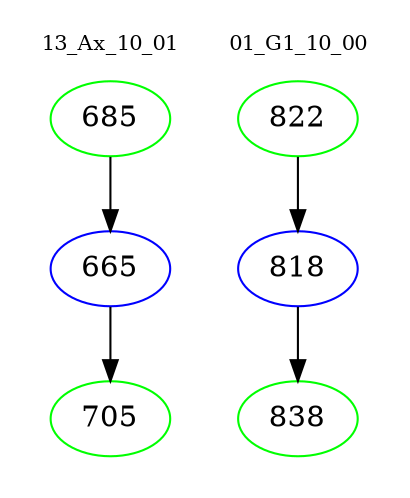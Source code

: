 digraph{
subgraph cluster_0 {
color = white
label = "13_Ax_10_01";
fontsize=10;
T0_685 [label="685", color="green"]
T0_685 -> T0_665 [color="black"]
T0_665 [label="665", color="blue"]
T0_665 -> T0_705 [color="black"]
T0_705 [label="705", color="green"]
}
subgraph cluster_1 {
color = white
label = "01_G1_10_00";
fontsize=10;
T1_822 [label="822", color="green"]
T1_822 -> T1_818 [color="black"]
T1_818 [label="818", color="blue"]
T1_818 -> T1_838 [color="black"]
T1_838 [label="838", color="green"]
}
}
